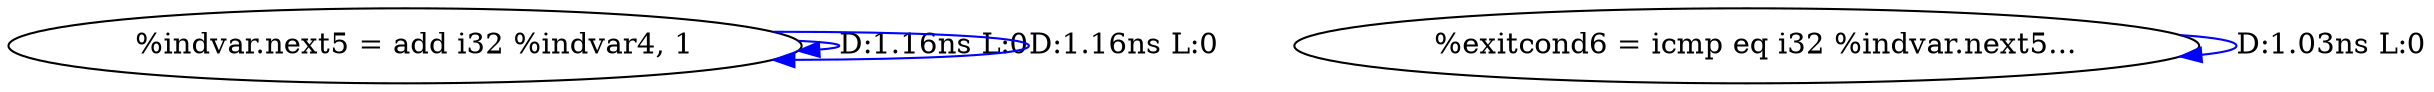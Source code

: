 digraph {
Node0x3403b10[label="  %indvar.next5 = add i32 %indvar4, 1"];
Node0x3403b10 -> Node0x3403b10[label="D:1.16ns L:0",color=blue];
Node0x3403b10 -> Node0x3403b10[label="D:1.16ns L:0",color=blue];
Node0x3403bf0[label="  %exitcond6 = icmp eq i32 %indvar.next5..."];
Node0x3403bf0 -> Node0x3403bf0[label="D:1.03ns L:0",color=blue];
}
